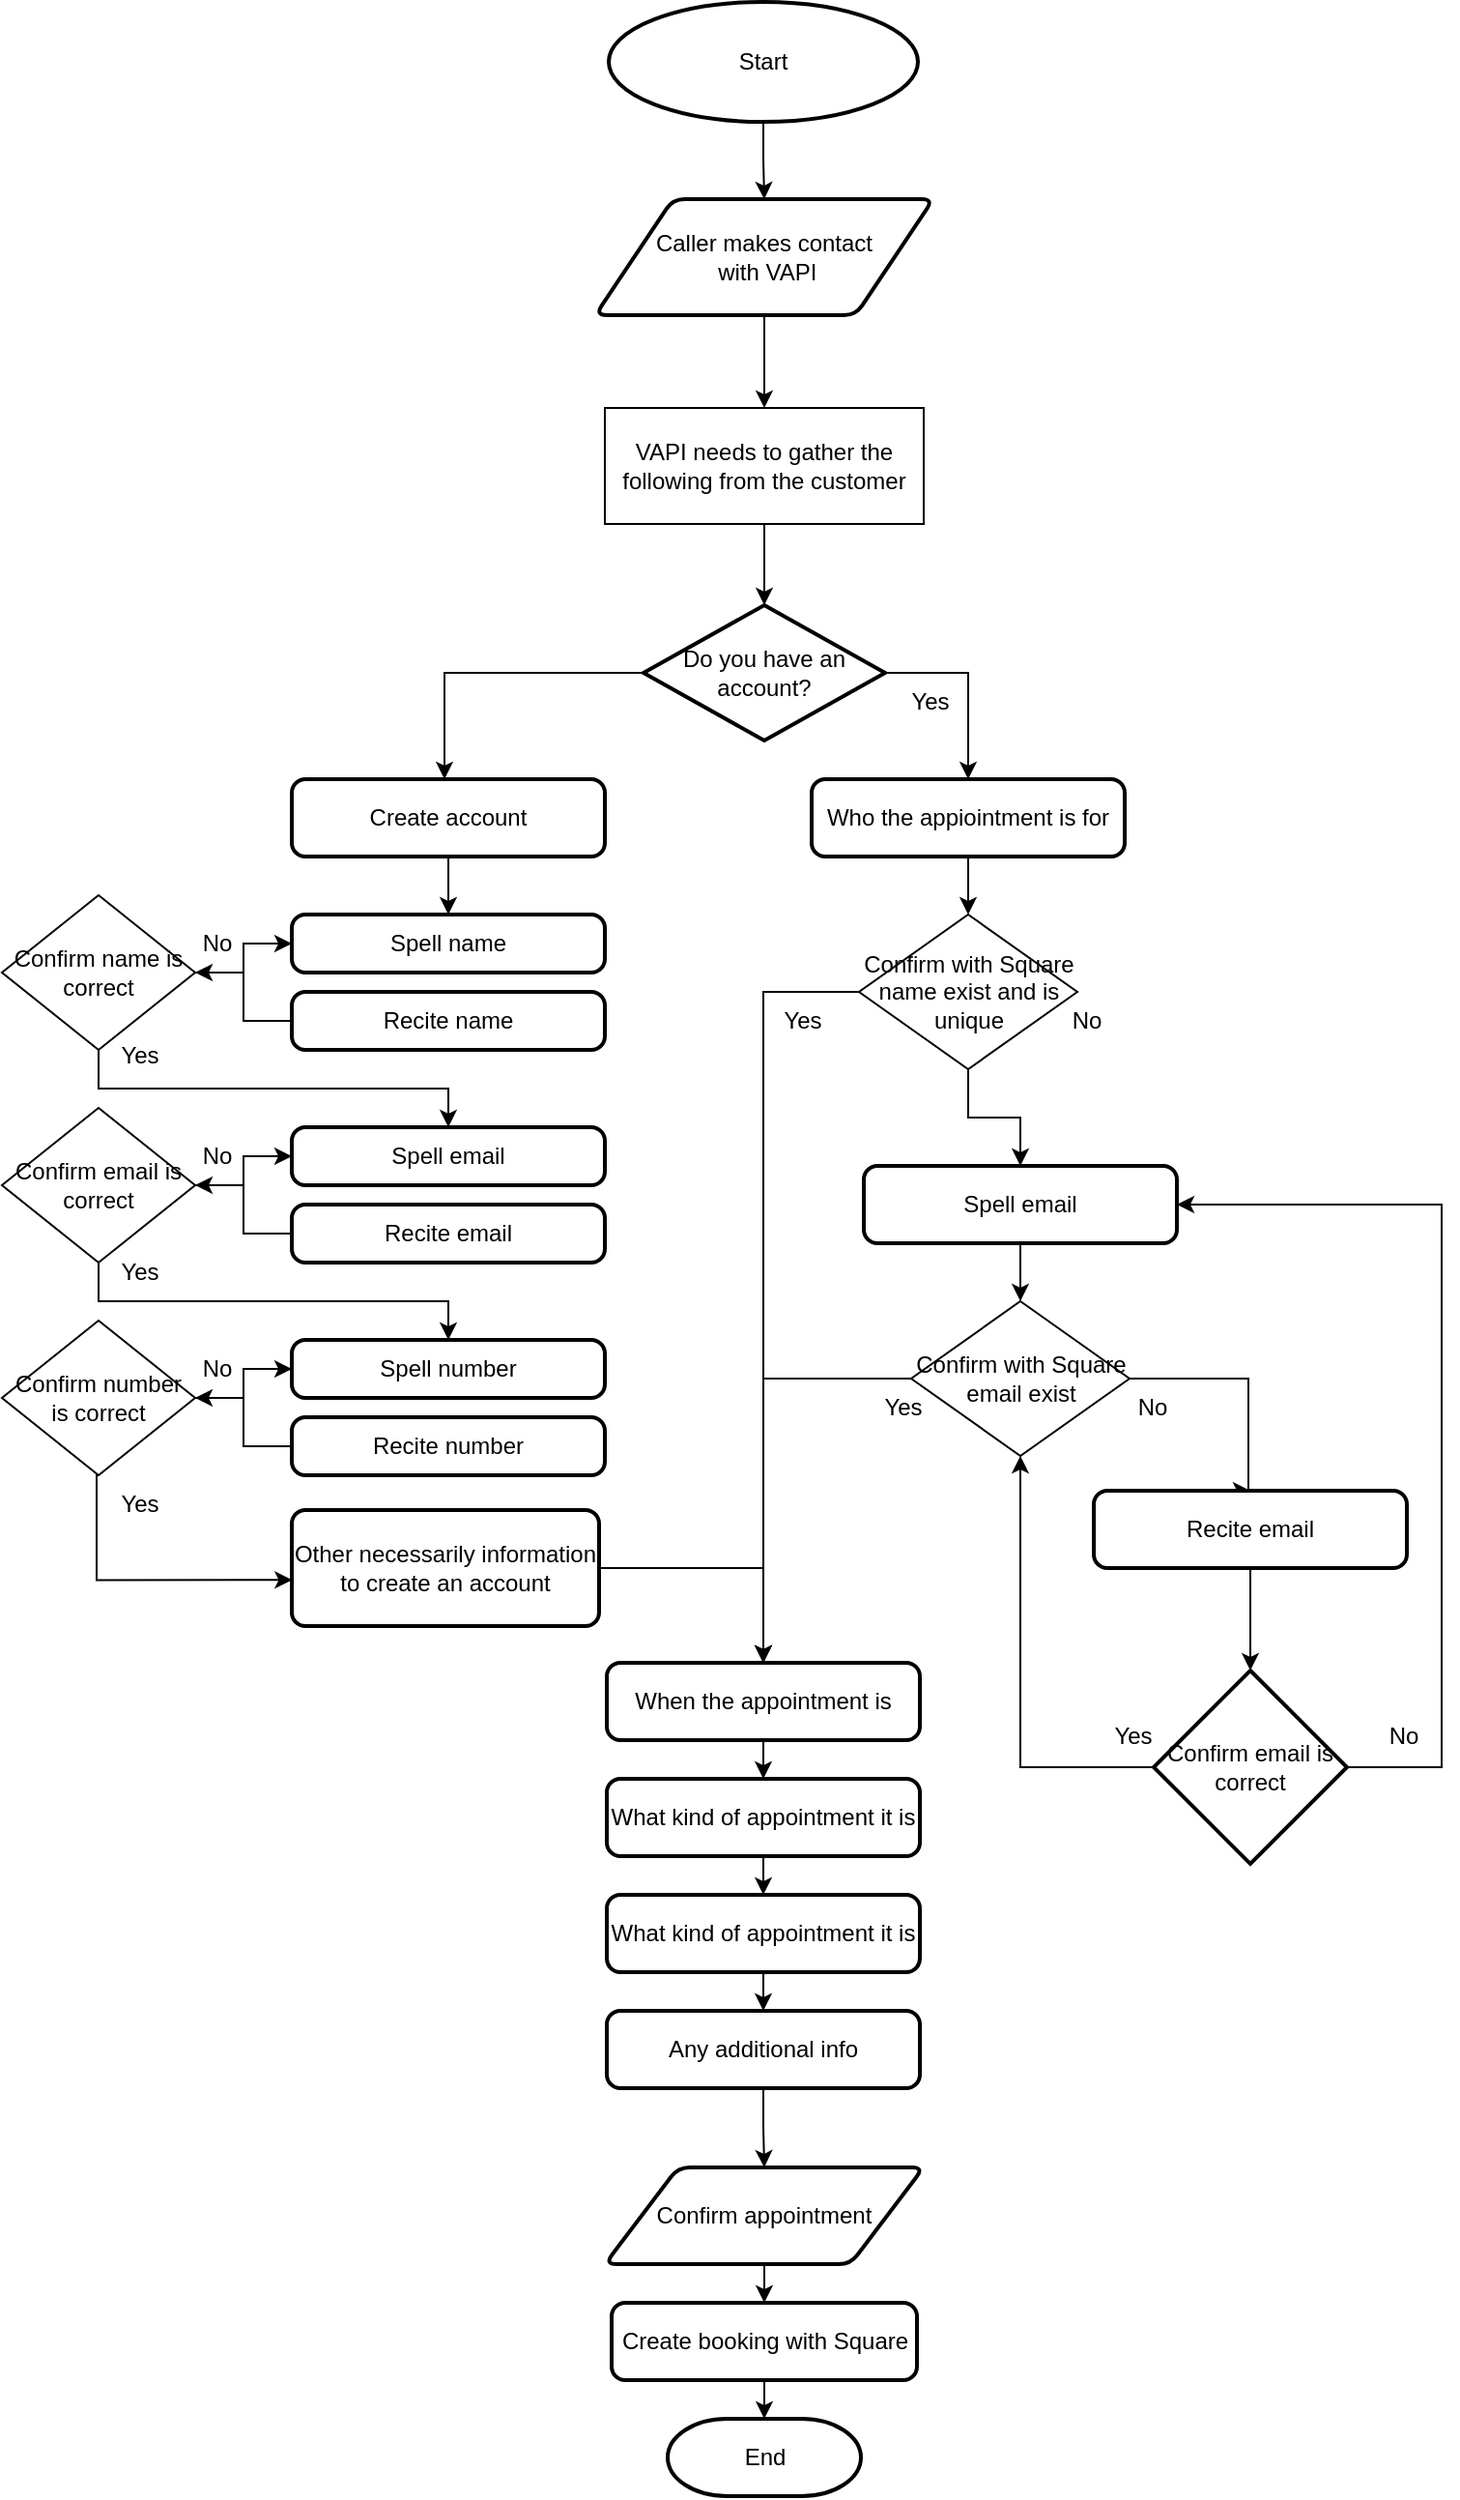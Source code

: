<mxfile version="28.0.7">
  <diagram name="Page-1" id="WE1785eX8nX1LXx2foA7">
    <mxGraphModel dx="1133" dy="663" grid="1" gridSize="10" guides="1" tooltips="1" connect="1" arrows="1" fold="1" page="1" pageScale="1" pageWidth="850" pageHeight="1100" math="0" shadow="0">
      <root>
        <mxCell id="0" />
        <mxCell id="1" parent="0" />
        <mxCell id="zSZyv0N2b3MM7Kk_gibt-3" style="edgeStyle=orthogonalEdgeStyle;rounded=0;orthogonalLoop=1;jettySize=auto;html=1;entryX=0.5;entryY=0;entryDx=0;entryDy=0;" parent="1" source="zSZyv0N2b3MM7Kk_gibt-1" target="zSZyv0N2b3MM7Kk_gibt-2" edge="1">
          <mxGeometry relative="1" as="geometry" />
        </mxCell>
        <mxCell id="zSZyv0N2b3MM7Kk_gibt-1" value="Start" style="strokeWidth=2;html=1;shape=mxgraph.flowchart.start_2;whiteSpace=wrap;" parent="1" vertex="1">
          <mxGeometry x="345" y="80" width="160" height="62" as="geometry" />
        </mxCell>
        <mxCell id="zSZyv0N2b3MM7Kk_gibt-5" style="edgeStyle=orthogonalEdgeStyle;rounded=0;orthogonalLoop=1;jettySize=auto;html=1;entryX=0.5;entryY=0;entryDx=0;entryDy=0;" parent="1" source="zSZyv0N2b3MM7Kk_gibt-2" target="zSZyv0N2b3MM7Kk_gibt-4" edge="1">
          <mxGeometry relative="1" as="geometry" />
        </mxCell>
        <mxCell id="zSZyv0N2b3MM7Kk_gibt-2" value="&lt;div&gt;Caller makes contact&lt;/div&gt;&lt;div&gt;&amp;nbsp;with VAPI&lt;/div&gt;" style="shape=parallelogram;html=1;strokeWidth=2;perimeter=parallelogramPerimeter;whiteSpace=wrap;rounded=1;arcSize=12;size=0.23;" parent="1" vertex="1">
          <mxGeometry x="338" y="182" width="175" height="60" as="geometry" />
        </mxCell>
        <mxCell id="zSZyv0N2b3MM7Kk_gibt-4" value="VAPI needs to gather the following from the customer" style="rounded=0;whiteSpace=wrap;html=1;" parent="1" vertex="1">
          <mxGeometry x="343" y="290" width="165" height="60" as="geometry" />
        </mxCell>
        <mxCell id="xgvfn6AB83izIIUg1qAx-11" style="edgeStyle=orthogonalEdgeStyle;rounded=0;orthogonalLoop=1;jettySize=auto;html=1;entryX=0.5;entryY=0;entryDx=0;entryDy=0;" edge="1" parent="1" source="zSZyv0N2b3MM7Kk_gibt-7" target="xgvfn6AB83izIIUg1qAx-10">
          <mxGeometry relative="1" as="geometry" />
        </mxCell>
        <mxCell id="zSZyv0N2b3MM7Kk_gibt-7" value="Who the appiointment is for" style="rounded=1;whiteSpace=wrap;html=1;absoluteArcSize=1;arcSize=14;strokeWidth=2;" parent="1" vertex="1">
          <mxGeometry x="450" y="482" width="162" height="40" as="geometry" />
        </mxCell>
        <mxCell id="xgvfn6AB83izIIUg1qAx-40" style="edgeStyle=orthogonalEdgeStyle;rounded=0;orthogonalLoop=1;jettySize=auto;html=1;entryX=0.5;entryY=0;entryDx=0;entryDy=0;" edge="1" parent="1" source="zSZyv0N2b3MM7Kk_gibt-8" target="zSZyv0N2b3MM7Kk_gibt-9">
          <mxGeometry relative="1" as="geometry" />
        </mxCell>
        <mxCell id="zSZyv0N2b3MM7Kk_gibt-8" value="When the appointment is" style="rounded=1;whiteSpace=wrap;html=1;absoluteArcSize=1;arcSize=14;strokeWidth=2;" parent="1" vertex="1">
          <mxGeometry x="344" y="939" width="162" height="40" as="geometry" />
        </mxCell>
        <mxCell id="xgvfn6AB83izIIUg1qAx-41" style="edgeStyle=orthogonalEdgeStyle;rounded=0;orthogonalLoop=1;jettySize=auto;html=1;entryX=0.5;entryY=0;entryDx=0;entryDy=0;" edge="1" parent="1" source="zSZyv0N2b3MM7Kk_gibt-9" target="zSZyv0N2b3MM7Kk_gibt-10">
          <mxGeometry relative="1" as="geometry" />
        </mxCell>
        <mxCell id="zSZyv0N2b3MM7Kk_gibt-9" value="What kind of appointment it is" style="rounded=1;whiteSpace=wrap;html=1;absoluteArcSize=1;arcSize=14;strokeWidth=2;" parent="1" vertex="1">
          <mxGeometry x="344" y="999" width="162" height="40" as="geometry" />
        </mxCell>
        <mxCell id="xgvfn6AB83izIIUg1qAx-42" style="edgeStyle=orthogonalEdgeStyle;rounded=0;orthogonalLoop=1;jettySize=auto;html=1;entryX=0.5;entryY=0;entryDx=0;entryDy=0;" edge="1" parent="1" source="zSZyv0N2b3MM7Kk_gibt-10" target="zSZyv0N2b3MM7Kk_gibt-12">
          <mxGeometry relative="1" as="geometry" />
        </mxCell>
        <mxCell id="zSZyv0N2b3MM7Kk_gibt-10" value="What kind of appointment it is" style="rounded=1;whiteSpace=wrap;html=1;absoluteArcSize=1;arcSize=14;strokeWidth=2;" parent="1" vertex="1">
          <mxGeometry x="344" y="1059" width="162" height="40" as="geometry" />
        </mxCell>
        <mxCell id="xgvfn6AB83izIIUg1qAx-88" style="edgeStyle=orthogonalEdgeStyle;rounded=0;orthogonalLoop=1;jettySize=auto;html=1;entryX=0.5;entryY=0;entryDx=0;entryDy=0;" edge="1" parent="1" source="zSZyv0N2b3MM7Kk_gibt-12" target="xgvfn6AB83izIIUg1qAx-87">
          <mxGeometry relative="1" as="geometry" />
        </mxCell>
        <mxCell id="zSZyv0N2b3MM7Kk_gibt-12" value="Any additional info" style="rounded=1;whiteSpace=wrap;html=1;absoluteArcSize=1;arcSize=14;strokeWidth=2;" parent="1" vertex="1">
          <mxGeometry x="344" y="1119" width="162" height="40" as="geometry" />
        </mxCell>
        <mxCell id="xgvfn6AB83izIIUg1qAx-43" style="edgeStyle=orthogonalEdgeStyle;rounded=0;orthogonalLoop=1;jettySize=auto;html=1;entryX=0.5;entryY=0;entryDx=0;entryDy=0;" edge="1" parent="1" source="xgvfn6AB83izIIUg1qAx-1" target="zSZyv0N2b3MM7Kk_gibt-7">
          <mxGeometry relative="1" as="geometry">
            <Array as="points">
              <mxPoint x="531" y="427" />
            </Array>
          </mxGeometry>
        </mxCell>
        <mxCell id="xgvfn6AB83izIIUg1qAx-46" style="edgeStyle=orthogonalEdgeStyle;rounded=0;orthogonalLoop=1;jettySize=auto;html=1;" edge="1" parent="1" source="xgvfn6AB83izIIUg1qAx-1" target="xgvfn6AB83izIIUg1qAx-45">
          <mxGeometry relative="1" as="geometry">
            <Array as="points">
              <mxPoint x="260" y="427" />
            </Array>
          </mxGeometry>
        </mxCell>
        <mxCell id="xgvfn6AB83izIIUg1qAx-1" value="Do you have an account?" style="strokeWidth=2;html=1;shape=mxgraph.flowchart.decision;whiteSpace=wrap;" vertex="1" parent="1">
          <mxGeometry x="363" y="392" width="125" height="70" as="geometry" />
        </mxCell>
        <mxCell id="xgvfn6AB83izIIUg1qAx-4" value="Yes" style="text;html=1;align=center;verticalAlign=middle;resizable=0;points=[];autosize=1;strokeColor=none;fillColor=none;" vertex="1" parent="1">
          <mxGeometry x="491" y="427" width="40" height="30" as="geometry" />
        </mxCell>
        <mxCell id="xgvfn6AB83izIIUg1qAx-5" style="edgeStyle=orthogonalEdgeStyle;rounded=0;orthogonalLoop=1;jettySize=auto;html=1;entryX=0.5;entryY=0;entryDx=0;entryDy=0;entryPerimeter=0;" edge="1" parent="1" source="zSZyv0N2b3MM7Kk_gibt-4" target="xgvfn6AB83izIIUg1qAx-1">
          <mxGeometry relative="1" as="geometry" />
        </mxCell>
        <mxCell id="xgvfn6AB83izIIUg1qAx-14" style="edgeStyle=orthogonalEdgeStyle;rounded=0;orthogonalLoop=1;jettySize=auto;html=1;entryX=0.5;entryY=0;entryDx=0;entryDy=0;" edge="1" parent="1" source="xgvfn6AB83izIIUg1qAx-10" target="zSZyv0N2b3MM7Kk_gibt-8">
          <mxGeometry relative="1" as="geometry">
            <Array as="points">
              <mxPoint x="425" y="592" />
            </Array>
          </mxGeometry>
        </mxCell>
        <mxCell id="xgvfn6AB83izIIUg1qAx-83" style="edgeStyle=orthogonalEdgeStyle;rounded=0;orthogonalLoop=1;jettySize=auto;html=1;entryX=0.5;entryY=0;entryDx=0;entryDy=0;" edge="1" parent="1" source="xgvfn6AB83izIIUg1qAx-10" target="xgvfn6AB83izIIUg1qAx-15">
          <mxGeometry relative="1" as="geometry" />
        </mxCell>
        <mxCell id="xgvfn6AB83izIIUg1qAx-10" value="Confirm with Square name exist and is unique" style="rhombus;whiteSpace=wrap;html=1;" vertex="1" parent="1">
          <mxGeometry x="474.5" y="552" width="113" height="80" as="geometry" />
        </mxCell>
        <mxCell id="xgvfn6AB83izIIUg1qAx-13" value="Yes" style="text;html=1;align=center;verticalAlign=middle;resizable=0;points=[];autosize=1;strokeColor=none;fillColor=none;" vertex="1" parent="1">
          <mxGeometry x="425" y="592" width="40" height="30" as="geometry" />
        </mxCell>
        <mxCell id="xgvfn6AB83izIIUg1qAx-19" style="edgeStyle=orthogonalEdgeStyle;rounded=0;orthogonalLoop=1;jettySize=auto;html=1;entryX=0.5;entryY=0;entryDx=0;entryDy=0;" edge="1" parent="1" source="xgvfn6AB83izIIUg1qAx-15" target="xgvfn6AB83izIIUg1qAx-18">
          <mxGeometry relative="1" as="geometry" />
        </mxCell>
        <mxCell id="xgvfn6AB83izIIUg1qAx-15" value="Spell email" style="rounded=1;whiteSpace=wrap;html=1;absoluteArcSize=1;arcSize=14;strokeWidth=2;" vertex="1" parent="1">
          <mxGeometry x="477" y="682" width="162" height="40" as="geometry" />
        </mxCell>
        <mxCell id="xgvfn6AB83izIIUg1qAx-17" value="No" style="text;html=1;align=center;verticalAlign=middle;resizable=0;points=[];autosize=1;strokeColor=none;fillColor=none;" vertex="1" parent="1">
          <mxGeometry x="572" y="592" width="40" height="30" as="geometry" />
        </mxCell>
        <mxCell id="xgvfn6AB83izIIUg1qAx-20" style="edgeStyle=orthogonalEdgeStyle;rounded=0;orthogonalLoop=1;jettySize=auto;html=1;entryX=0.5;entryY=0;entryDx=0;entryDy=0;" edge="1" parent="1" source="xgvfn6AB83izIIUg1qAx-18" target="zSZyv0N2b3MM7Kk_gibt-8">
          <mxGeometry relative="1" as="geometry">
            <Array as="points">
              <mxPoint x="425" y="792" />
            </Array>
          </mxGeometry>
        </mxCell>
        <mxCell id="xgvfn6AB83izIIUg1qAx-26" style="edgeStyle=orthogonalEdgeStyle;rounded=0;orthogonalLoop=1;jettySize=auto;html=1;entryX=0.5;entryY=0;entryDx=0;entryDy=0;" edge="1" parent="1" source="xgvfn6AB83izIIUg1qAx-18" target="xgvfn6AB83izIIUg1qAx-24">
          <mxGeometry relative="1" as="geometry">
            <Array as="points">
              <mxPoint x="676" y="792" />
              <mxPoint x="676" y="850" />
            </Array>
          </mxGeometry>
        </mxCell>
        <mxCell id="xgvfn6AB83izIIUg1qAx-18" value="Confirm with Square email exist" style="rhombus;whiteSpace=wrap;html=1;" vertex="1" parent="1">
          <mxGeometry x="501.5" y="752" width="113" height="80" as="geometry" />
        </mxCell>
        <mxCell id="xgvfn6AB83izIIUg1qAx-21" value="Yes" style="text;html=1;align=center;verticalAlign=middle;resizable=0;points=[];autosize=1;strokeColor=none;fillColor=none;" vertex="1" parent="1">
          <mxGeometry x="477" y="792" width="40" height="30" as="geometry" />
        </mxCell>
        <mxCell id="xgvfn6AB83izIIUg1qAx-23" value="No" style="text;html=1;align=center;verticalAlign=middle;resizable=0;points=[];autosize=1;strokeColor=none;fillColor=none;" vertex="1" parent="1">
          <mxGeometry x="606" y="792" width="40" height="30" as="geometry" />
        </mxCell>
        <mxCell id="xgvfn6AB83izIIUg1qAx-24" value="Recite email" style="rounded=1;whiteSpace=wrap;html=1;absoluteArcSize=1;arcSize=14;strokeWidth=2;" vertex="1" parent="1">
          <mxGeometry x="596" y="850" width="162" height="40" as="geometry" />
        </mxCell>
        <mxCell id="xgvfn6AB83izIIUg1qAx-28" style="edgeStyle=orthogonalEdgeStyle;rounded=0;orthogonalLoop=1;jettySize=auto;html=1;exitX=0;exitY=0.5;exitDx=0;exitDy=0;exitPerimeter=0;entryX=0.5;entryY=1;entryDx=0;entryDy=0;" edge="1" parent="1" source="xgvfn6AB83izIIUg1qAx-27" target="xgvfn6AB83izIIUg1qAx-18">
          <mxGeometry relative="1" as="geometry" />
        </mxCell>
        <mxCell id="xgvfn6AB83izIIUg1qAx-32" style="edgeStyle=orthogonalEdgeStyle;rounded=0;orthogonalLoop=1;jettySize=auto;html=1;entryX=1;entryY=0.5;entryDx=0;entryDy=0;" edge="1" parent="1" source="xgvfn6AB83izIIUg1qAx-27" target="xgvfn6AB83izIIUg1qAx-15">
          <mxGeometry relative="1" as="geometry">
            <Array as="points">
              <mxPoint x="776" y="993" />
              <mxPoint x="776" y="702" />
            </Array>
          </mxGeometry>
        </mxCell>
        <mxCell id="xgvfn6AB83izIIUg1qAx-27" value="Confirm email is correct" style="strokeWidth=2;html=1;shape=mxgraph.flowchart.decision;whiteSpace=wrap;" vertex="1" parent="1">
          <mxGeometry x="627" y="943" width="100" height="100" as="geometry" />
        </mxCell>
        <mxCell id="xgvfn6AB83izIIUg1qAx-33" value="Yes" style="text;html=1;align=center;verticalAlign=middle;resizable=0;points=[];autosize=1;strokeColor=none;fillColor=none;" vertex="1" parent="1">
          <mxGeometry x="596" y="962" width="40" height="30" as="geometry" />
        </mxCell>
        <mxCell id="xgvfn6AB83izIIUg1qAx-34" value="No" style="text;html=1;align=center;verticalAlign=middle;resizable=0;points=[];autosize=1;strokeColor=none;fillColor=none;" vertex="1" parent="1">
          <mxGeometry x="736" y="962" width="40" height="30" as="geometry" />
        </mxCell>
        <mxCell id="xgvfn6AB83izIIUg1qAx-60" style="edgeStyle=orthogonalEdgeStyle;rounded=0;orthogonalLoop=1;jettySize=auto;html=1;entryX=0.5;entryY=0;entryDx=0;entryDy=0;" edge="1" parent="1" source="xgvfn6AB83izIIUg1qAx-45" target="xgvfn6AB83izIIUg1qAx-47">
          <mxGeometry relative="1" as="geometry" />
        </mxCell>
        <mxCell id="xgvfn6AB83izIIUg1qAx-45" value="Create account" style="rounded=1;whiteSpace=wrap;html=1;absoluteArcSize=1;arcSize=14;strokeWidth=2;" vertex="1" parent="1">
          <mxGeometry x="181" y="482" width="162" height="40" as="geometry" />
        </mxCell>
        <mxCell id="xgvfn6AB83izIIUg1qAx-47" value="Spell name" style="rounded=1;whiteSpace=wrap;html=1;absoluteArcSize=1;arcSize=14;strokeWidth=2;" vertex="1" parent="1">
          <mxGeometry x="181" y="552" width="162" height="30" as="geometry" />
        </mxCell>
        <mxCell id="xgvfn6AB83izIIUg1qAx-52" style="edgeStyle=orthogonalEdgeStyle;rounded=0;orthogonalLoop=1;jettySize=auto;html=1;entryX=0;entryY=0.5;entryDx=0;entryDy=0;" edge="1" parent="1" source="xgvfn6AB83izIIUg1qAx-48" target="xgvfn6AB83izIIUg1qAx-47">
          <mxGeometry relative="1" as="geometry" />
        </mxCell>
        <mxCell id="xgvfn6AB83izIIUg1qAx-61" style="edgeStyle=orthogonalEdgeStyle;rounded=0;orthogonalLoop=1;jettySize=auto;html=1;entryX=0.5;entryY=0;entryDx=0;entryDy=0;" edge="1" parent="1" source="xgvfn6AB83izIIUg1qAx-48" target="xgvfn6AB83izIIUg1qAx-54">
          <mxGeometry relative="1" as="geometry">
            <Array as="points">
              <mxPoint x="81" y="642" />
              <mxPoint x="262" y="642" />
            </Array>
          </mxGeometry>
        </mxCell>
        <mxCell id="xgvfn6AB83izIIUg1qAx-48" value="Confirm name is correct" style="rhombus;whiteSpace=wrap;html=1;" vertex="1" parent="1">
          <mxGeometry x="31" y="542" width="100" height="80" as="geometry" />
        </mxCell>
        <mxCell id="xgvfn6AB83izIIUg1qAx-51" style="edgeStyle=orthogonalEdgeStyle;rounded=0;orthogonalLoop=1;jettySize=auto;html=1;" edge="1" parent="1" source="xgvfn6AB83izIIUg1qAx-49" target="xgvfn6AB83izIIUg1qAx-48">
          <mxGeometry relative="1" as="geometry" />
        </mxCell>
        <mxCell id="xgvfn6AB83izIIUg1qAx-49" value="Recite name" style="rounded=1;whiteSpace=wrap;html=1;absoluteArcSize=1;arcSize=14;strokeWidth=2;" vertex="1" parent="1">
          <mxGeometry x="181" y="592" width="162" height="30" as="geometry" />
        </mxCell>
        <mxCell id="xgvfn6AB83izIIUg1qAx-53" value="No" style="text;html=1;align=center;verticalAlign=middle;resizable=0;points=[];autosize=1;strokeColor=none;fillColor=none;" vertex="1" parent="1">
          <mxGeometry x="122" y="552" width="40" height="30" as="geometry" />
        </mxCell>
        <mxCell id="xgvfn6AB83izIIUg1qAx-54" value="Spell email" style="rounded=1;whiteSpace=wrap;html=1;absoluteArcSize=1;arcSize=14;strokeWidth=2;" vertex="1" parent="1">
          <mxGeometry x="181" y="662" width="162" height="30" as="geometry" />
        </mxCell>
        <mxCell id="xgvfn6AB83izIIUg1qAx-55" style="edgeStyle=orthogonalEdgeStyle;rounded=0;orthogonalLoop=1;jettySize=auto;html=1;entryX=0;entryY=0.5;entryDx=0;entryDy=0;" edge="1" parent="1" source="xgvfn6AB83izIIUg1qAx-56" target="xgvfn6AB83izIIUg1qAx-54">
          <mxGeometry relative="1" as="geometry" />
        </mxCell>
        <mxCell id="xgvfn6AB83izIIUg1qAx-69" style="edgeStyle=orthogonalEdgeStyle;rounded=0;orthogonalLoop=1;jettySize=auto;html=1;entryX=0.5;entryY=0;entryDx=0;entryDy=0;" edge="1" parent="1" source="xgvfn6AB83izIIUg1qAx-56" target="xgvfn6AB83izIIUg1qAx-63">
          <mxGeometry relative="1" as="geometry">
            <Array as="points">
              <mxPoint x="81" y="752" />
              <mxPoint x="262" y="752" />
            </Array>
          </mxGeometry>
        </mxCell>
        <mxCell id="xgvfn6AB83izIIUg1qAx-56" value="Confirm email is correct" style="rhombus;whiteSpace=wrap;html=1;" vertex="1" parent="1">
          <mxGeometry x="31" y="652" width="100" height="80" as="geometry" />
        </mxCell>
        <mxCell id="xgvfn6AB83izIIUg1qAx-57" style="edgeStyle=orthogonalEdgeStyle;rounded=0;orthogonalLoop=1;jettySize=auto;html=1;" edge="1" parent="1" source="xgvfn6AB83izIIUg1qAx-58" target="xgvfn6AB83izIIUg1qAx-56">
          <mxGeometry relative="1" as="geometry" />
        </mxCell>
        <mxCell id="xgvfn6AB83izIIUg1qAx-58" value="Recite email" style="rounded=1;whiteSpace=wrap;html=1;absoluteArcSize=1;arcSize=14;strokeWidth=2;" vertex="1" parent="1">
          <mxGeometry x="181" y="702" width="162" height="30" as="geometry" />
        </mxCell>
        <mxCell id="xgvfn6AB83izIIUg1qAx-59" value="No" style="text;html=1;align=center;verticalAlign=middle;resizable=0;points=[];autosize=1;strokeColor=none;fillColor=none;" vertex="1" parent="1">
          <mxGeometry x="122" y="662" width="40" height="30" as="geometry" />
        </mxCell>
        <mxCell id="xgvfn6AB83izIIUg1qAx-62" value="Yes" style="text;html=1;align=center;verticalAlign=middle;resizable=0;points=[];autosize=1;strokeColor=none;fillColor=none;" vertex="1" parent="1">
          <mxGeometry x="82" y="610" width="40" height="30" as="geometry" />
        </mxCell>
        <mxCell id="xgvfn6AB83izIIUg1qAx-63" value="Spell number" style="rounded=1;whiteSpace=wrap;html=1;absoluteArcSize=1;arcSize=14;strokeWidth=2;" vertex="1" parent="1">
          <mxGeometry x="181" y="772" width="162" height="30" as="geometry" />
        </mxCell>
        <mxCell id="xgvfn6AB83izIIUg1qAx-64" style="edgeStyle=orthogonalEdgeStyle;rounded=0;orthogonalLoop=1;jettySize=auto;html=1;entryX=0;entryY=0.5;entryDx=0;entryDy=0;" edge="1" parent="1" source="xgvfn6AB83izIIUg1qAx-65" target="xgvfn6AB83izIIUg1qAx-63">
          <mxGeometry relative="1" as="geometry" />
        </mxCell>
        <mxCell id="xgvfn6AB83izIIUg1qAx-65" value="Confirm number is correct" style="rhombus;whiteSpace=wrap;html=1;" vertex="1" parent="1">
          <mxGeometry x="31" y="762" width="100" height="80" as="geometry" />
        </mxCell>
        <mxCell id="xgvfn6AB83izIIUg1qAx-66" style="edgeStyle=orthogonalEdgeStyle;rounded=0;orthogonalLoop=1;jettySize=auto;html=1;" edge="1" parent="1" source="xgvfn6AB83izIIUg1qAx-67" target="xgvfn6AB83izIIUg1qAx-65">
          <mxGeometry relative="1" as="geometry" />
        </mxCell>
        <mxCell id="xgvfn6AB83izIIUg1qAx-67" value="Recite number" style="rounded=1;whiteSpace=wrap;html=1;absoluteArcSize=1;arcSize=14;strokeWidth=2;" vertex="1" parent="1">
          <mxGeometry x="181" y="812" width="162" height="30" as="geometry" />
        </mxCell>
        <mxCell id="xgvfn6AB83izIIUg1qAx-68" value="No" style="text;html=1;align=center;verticalAlign=middle;resizable=0;points=[];autosize=1;strokeColor=none;fillColor=none;" vertex="1" parent="1">
          <mxGeometry x="122" y="772" width="40" height="30" as="geometry" />
        </mxCell>
        <mxCell id="xgvfn6AB83izIIUg1qAx-71" value="Yes" style="text;html=1;align=center;verticalAlign=middle;resizable=0;points=[];autosize=1;strokeColor=none;fillColor=none;" vertex="1" parent="1">
          <mxGeometry x="82" y="722" width="40" height="30" as="geometry" />
        </mxCell>
        <mxCell id="xgvfn6AB83izIIUg1qAx-75" value="Yes" style="text;html=1;align=center;verticalAlign=middle;resizable=0;points=[];autosize=1;strokeColor=none;fillColor=none;" vertex="1" parent="1">
          <mxGeometry x="82" y="842" width="40" height="30" as="geometry" />
        </mxCell>
        <mxCell id="xgvfn6AB83izIIUg1qAx-76" style="edgeStyle=orthogonalEdgeStyle;rounded=0;orthogonalLoop=1;jettySize=auto;html=1;entryX=0.5;entryY=0;entryDx=0;entryDy=0;entryPerimeter=0;" edge="1" parent="1" source="xgvfn6AB83izIIUg1qAx-24" target="xgvfn6AB83izIIUg1qAx-27">
          <mxGeometry relative="1" as="geometry" />
        </mxCell>
        <mxCell id="xgvfn6AB83izIIUg1qAx-82" style="edgeStyle=orthogonalEdgeStyle;rounded=0;orthogonalLoop=1;jettySize=auto;html=1;entryX=0.5;entryY=0;entryDx=0;entryDy=0;" edge="1" parent="1" source="xgvfn6AB83izIIUg1qAx-80" target="zSZyv0N2b3MM7Kk_gibt-8">
          <mxGeometry relative="1" as="geometry" />
        </mxCell>
        <mxCell id="xgvfn6AB83izIIUg1qAx-80" value="Other necessarily information to create an account " style="rounded=1;whiteSpace=wrap;html=1;absoluteArcSize=1;arcSize=14;strokeWidth=2;" vertex="1" parent="1">
          <mxGeometry x="181" y="860" width="159" height="60" as="geometry" />
        </mxCell>
        <mxCell id="xgvfn6AB83izIIUg1qAx-81" style="edgeStyle=orthogonalEdgeStyle;rounded=0;orthogonalLoop=1;jettySize=auto;html=1;entryX=0.001;entryY=0.603;entryDx=0;entryDy=0;entryPerimeter=0;" edge="1" parent="1" source="xgvfn6AB83izIIUg1qAx-65" target="xgvfn6AB83izIIUg1qAx-80">
          <mxGeometry relative="1" as="geometry">
            <Array as="points">
              <mxPoint x="80" y="896" />
            </Array>
          </mxGeometry>
        </mxCell>
        <mxCell id="xgvfn6AB83izIIUg1qAx-90" style="edgeStyle=orthogonalEdgeStyle;rounded=0;orthogonalLoop=1;jettySize=auto;html=1;entryX=0.5;entryY=0;entryDx=0;entryDy=0;" edge="1" parent="1" source="xgvfn6AB83izIIUg1qAx-87" target="xgvfn6AB83izIIUg1qAx-89">
          <mxGeometry relative="1" as="geometry" />
        </mxCell>
        <mxCell id="xgvfn6AB83izIIUg1qAx-87" value="Confirm appointment" style="shape=parallelogram;html=1;strokeWidth=2;perimeter=parallelogramPerimeter;whiteSpace=wrap;rounded=1;arcSize=12;size=0.23;" vertex="1" parent="1">
          <mxGeometry x="343" y="1200" width="165" height="50" as="geometry" />
        </mxCell>
        <mxCell id="xgvfn6AB83izIIUg1qAx-89" value="Create booking with Square" style="rounded=1;whiteSpace=wrap;html=1;absoluteArcSize=1;arcSize=14;strokeWidth=2;" vertex="1" parent="1">
          <mxGeometry x="346.5" y="1270" width="158" height="40" as="geometry" />
        </mxCell>
        <mxCell id="xgvfn6AB83izIIUg1qAx-92" value="End" style="strokeWidth=2;html=1;shape=mxgraph.flowchart.terminator;whiteSpace=wrap;" vertex="1" parent="1">
          <mxGeometry x="375.5" y="1330" width="100" height="40" as="geometry" />
        </mxCell>
        <mxCell id="xgvfn6AB83izIIUg1qAx-93" style="edgeStyle=orthogonalEdgeStyle;rounded=0;orthogonalLoop=1;jettySize=auto;html=1;entryX=0.5;entryY=0;entryDx=0;entryDy=0;entryPerimeter=0;" edge="1" parent="1" source="xgvfn6AB83izIIUg1qAx-89" target="xgvfn6AB83izIIUg1qAx-92">
          <mxGeometry relative="1" as="geometry" />
        </mxCell>
      </root>
    </mxGraphModel>
  </diagram>
</mxfile>
